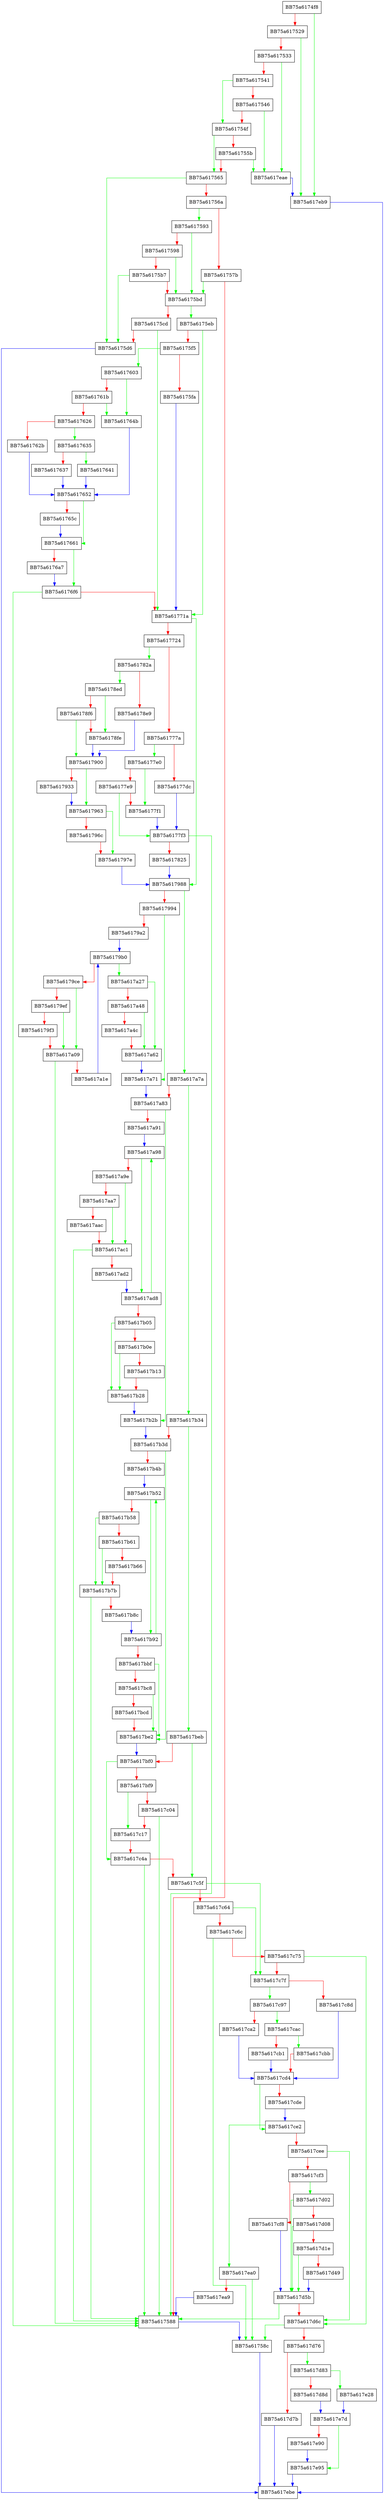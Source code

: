 digraph deflate {
  node [shape="box"];
  graph [splines=ortho];
  BB75a6174f8 -> BB75a617eb9 [color="green"];
  BB75a6174f8 -> BB75a617529 [color="red"];
  BB75a617529 -> BB75a617eb9 [color="green"];
  BB75a617529 -> BB75a617533 [color="red"];
  BB75a617533 -> BB75a617eae [color="green"];
  BB75a617533 -> BB75a617541 [color="red"];
  BB75a617541 -> BB75a61754f [color="green"];
  BB75a617541 -> BB75a617546 [color="red"];
  BB75a617546 -> BB75a617eae [color="green"];
  BB75a617546 -> BB75a61754f [color="red"];
  BB75a61754f -> BB75a617565 [color="green"];
  BB75a61754f -> BB75a61755b [color="red"];
  BB75a61755b -> BB75a617eae [color="green"];
  BB75a61755b -> BB75a617565 [color="red"];
  BB75a617565 -> BB75a6175d6 [color="green"];
  BB75a617565 -> BB75a61756a [color="red"];
  BB75a61756a -> BB75a617593 [color="green"];
  BB75a61756a -> BB75a61757b [color="red"];
  BB75a61757b -> BB75a6175bd [color="green"];
  BB75a61757b -> BB75a617588 [color="red"];
  BB75a617588 -> BB75a61758c [color="blue"];
  BB75a61758c -> BB75a617ebe [color="blue"];
  BB75a617593 -> BB75a6175bd [color="green"];
  BB75a617593 -> BB75a617598 [color="red"];
  BB75a617598 -> BB75a6175bd [color="green"];
  BB75a617598 -> BB75a6175b7 [color="red"];
  BB75a6175b7 -> BB75a6175d6 [color="green"];
  BB75a6175b7 -> BB75a6175bd [color="red"];
  BB75a6175bd -> BB75a6175eb [color="green"];
  BB75a6175bd -> BB75a6175cd [color="red"];
  BB75a6175cd -> BB75a61771a [color="green"];
  BB75a6175cd -> BB75a6175d6 [color="red"];
  BB75a6175d6 -> BB75a617ebe [color="blue"];
  BB75a6175eb -> BB75a61771a [color="green"];
  BB75a6175eb -> BB75a6175f5 [color="red"];
  BB75a6175f5 -> BB75a617603 [color="green"];
  BB75a6175f5 -> BB75a6175fa [color="red"];
  BB75a6175fa -> BB75a61771a [color="blue"];
  BB75a617603 -> BB75a61764b [color="green"];
  BB75a617603 -> BB75a61761b [color="red"];
  BB75a61761b -> BB75a61764b [color="green"];
  BB75a61761b -> BB75a617626 [color="red"];
  BB75a617626 -> BB75a617635 [color="green"];
  BB75a617626 -> BB75a61762b [color="red"];
  BB75a61762b -> BB75a617652 [color="blue"];
  BB75a617635 -> BB75a617641 [color="green"];
  BB75a617635 -> BB75a617637 [color="red"];
  BB75a617637 -> BB75a617652 [color="blue"];
  BB75a617641 -> BB75a617652 [color="blue"];
  BB75a61764b -> BB75a617652 [color="blue"];
  BB75a617652 -> BB75a617661 [color="green"];
  BB75a617652 -> BB75a61765c [color="red"];
  BB75a61765c -> BB75a617661 [color="blue"];
  BB75a617661 -> BB75a6176f6 [color="green"];
  BB75a617661 -> BB75a6176a7 [color="red"];
  BB75a6176a7 -> BB75a6176f6 [color="blue"];
  BB75a6176f6 -> BB75a617588 [color="green"];
  BB75a6176f6 -> BB75a61771a [color="red"];
  BB75a61771a -> BB75a617988 [color="green"];
  BB75a61771a -> BB75a617724 [color="red"];
  BB75a617724 -> BB75a61782a [color="green"];
  BB75a617724 -> BB75a61777a [color="red"];
  BB75a61777a -> BB75a6177e0 [color="green"];
  BB75a61777a -> BB75a6177dc [color="red"];
  BB75a6177dc -> BB75a6177f3 [color="blue"];
  BB75a6177e0 -> BB75a6177f1 [color="green"];
  BB75a6177e0 -> BB75a6177e9 [color="red"];
  BB75a6177e9 -> BB75a6177f3 [color="green"];
  BB75a6177e9 -> BB75a6177f1 [color="red"];
  BB75a6177f1 -> BB75a6177f3 [color="blue"];
  BB75a6177f3 -> BB75a617588 [color="green"];
  BB75a6177f3 -> BB75a617825 [color="red"];
  BB75a617825 -> BB75a617988 [color="blue"];
  BB75a61782a -> BB75a6178ed [color="green"];
  BB75a61782a -> BB75a6178e9 [color="red"];
  BB75a6178e9 -> BB75a617900 [color="blue"];
  BB75a6178ed -> BB75a6178fe [color="green"];
  BB75a6178ed -> BB75a6178f6 [color="red"];
  BB75a6178f6 -> BB75a617900 [color="green"];
  BB75a6178f6 -> BB75a6178fe [color="red"];
  BB75a6178fe -> BB75a617900 [color="blue"];
  BB75a617900 -> BB75a617963 [color="green"];
  BB75a617900 -> BB75a617933 [color="red"];
  BB75a617933 -> BB75a617963 [color="blue"];
  BB75a617963 -> BB75a61797e [color="green"];
  BB75a617963 -> BB75a61796c [color="red"];
  BB75a61796c -> BB75a61797e [color="red"];
  BB75a61797e -> BB75a617988 [color="blue"];
  BB75a617988 -> BB75a617a7a [color="green"];
  BB75a617988 -> BB75a617994 [color="red"];
  BB75a617994 -> BB75a617a71 [color="green"];
  BB75a617994 -> BB75a6179a2 [color="red"];
  BB75a6179a2 -> BB75a6179b0 [color="blue"];
  BB75a6179b0 -> BB75a617a27 [color="green"];
  BB75a6179b0 -> BB75a6179ce [color="red"];
  BB75a6179ce -> BB75a617a09 [color="green"];
  BB75a6179ce -> BB75a6179ef [color="red"];
  BB75a6179ef -> BB75a617a09 [color="green"];
  BB75a6179ef -> BB75a6179f3 [color="red"];
  BB75a6179f3 -> BB75a617a09 [color="red"];
  BB75a617a09 -> BB75a617588 [color="green"];
  BB75a617a09 -> BB75a617a1e [color="red"];
  BB75a617a1e -> BB75a6179b0 [color="blue"];
  BB75a617a27 -> BB75a617a62 [color="green"];
  BB75a617a27 -> BB75a617a48 [color="red"];
  BB75a617a48 -> BB75a617a62 [color="green"];
  BB75a617a48 -> BB75a617a4c [color="red"];
  BB75a617a4c -> BB75a617a62 [color="red"];
  BB75a617a62 -> BB75a617a71 [color="blue"];
  BB75a617a71 -> BB75a617a83 [color="blue"];
  BB75a617a7a -> BB75a617b34 [color="green"];
  BB75a617a7a -> BB75a617a83 [color="red"];
  BB75a617a83 -> BB75a617b2b [color="green"];
  BB75a617a83 -> BB75a617a91 [color="red"];
  BB75a617a91 -> BB75a617a98 [color="blue"];
  BB75a617a98 -> BB75a617ad8 [color="green"];
  BB75a617a98 -> BB75a617a9e [color="red"];
  BB75a617a9e -> BB75a617ac1 [color="green"];
  BB75a617a9e -> BB75a617aa7 [color="red"];
  BB75a617aa7 -> BB75a617ac1 [color="green"];
  BB75a617aa7 -> BB75a617aac [color="red"];
  BB75a617aac -> BB75a617ac1 [color="red"];
  BB75a617ac1 -> BB75a617588 [color="green"];
  BB75a617ac1 -> BB75a617ad2 [color="red"];
  BB75a617ad2 -> BB75a617ad8 [color="blue"];
  BB75a617ad8 -> BB75a617a98 [color="green"];
  BB75a617ad8 -> BB75a617b05 [color="red"];
  BB75a617b05 -> BB75a617b28 [color="green"];
  BB75a617b05 -> BB75a617b0e [color="red"];
  BB75a617b0e -> BB75a617b28 [color="green"];
  BB75a617b0e -> BB75a617b13 [color="red"];
  BB75a617b13 -> BB75a617b28 [color="red"];
  BB75a617b28 -> BB75a617b2b [color="blue"];
  BB75a617b2b -> BB75a617b3d [color="blue"];
  BB75a617b34 -> BB75a617beb [color="green"];
  BB75a617b34 -> BB75a617b3d [color="red"];
  BB75a617b3d -> BB75a617be2 [color="green"];
  BB75a617b3d -> BB75a617b4b [color="red"];
  BB75a617b4b -> BB75a617b52 [color="blue"];
  BB75a617b52 -> BB75a617b92 [color="green"];
  BB75a617b52 -> BB75a617b58 [color="red"];
  BB75a617b58 -> BB75a617b7b [color="green"];
  BB75a617b58 -> BB75a617b61 [color="red"];
  BB75a617b61 -> BB75a617b7b [color="green"];
  BB75a617b61 -> BB75a617b66 [color="red"];
  BB75a617b66 -> BB75a617b7b [color="red"];
  BB75a617b7b -> BB75a617588 [color="green"];
  BB75a617b7b -> BB75a617b8c [color="red"];
  BB75a617b8c -> BB75a617b92 [color="blue"];
  BB75a617b92 -> BB75a617b52 [color="green"];
  BB75a617b92 -> BB75a617bbf [color="red"];
  BB75a617bbf -> BB75a617be2 [color="green"];
  BB75a617bbf -> BB75a617bc8 [color="red"];
  BB75a617bc8 -> BB75a617be2 [color="green"];
  BB75a617bc8 -> BB75a617bcd [color="red"];
  BB75a617bcd -> BB75a617be2 [color="red"];
  BB75a617be2 -> BB75a617bf0 [color="blue"];
  BB75a617beb -> BB75a617c5f [color="green"];
  BB75a617beb -> BB75a617bf0 [color="red"];
  BB75a617bf0 -> BB75a617c4a [color="green"];
  BB75a617bf0 -> BB75a617bf9 [color="red"];
  BB75a617bf9 -> BB75a617c17 [color="green"];
  BB75a617bf9 -> BB75a617c04 [color="red"];
  BB75a617c04 -> BB75a617588 [color="green"];
  BB75a617c04 -> BB75a617c17 [color="red"];
  BB75a617c17 -> BB75a617c4a [color="red"];
  BB75a617c4a -> BB75a617588 [color="green"];
  BB75a617c4a -> BB75a617c5f [color="red"];
  BB75a617c5f -> BB75a617c7f [color="green"];
  BB75a617c5f -> BB75a617c64 [color="red"];
  BB75a617c64 -> BB75a617c7f [color="green"];
  BB75a617c64 -> BB75a617c6c [color="red"];
  BB75a617c6c -> BB75a61758c [color="green"];
  BB75a617c6c -> BB75a617c75 [color="red"];
  BB75a617c75 -> BB75a617d6c [color="green"];
  BB75a617c75 -> BB75a617c7f [color="red"];
  BB75a617c7f -> BB75a617c97 [color="green"];
  BB75a617c7f -> BB75a617c8d [color="red"];
  BB75a617c8d -> BB75a617cd4 [color="blue"];
  BB75a617c97 -> BB75a617cac [color="green"];
  BB75a617c97 -> BB75a617ca2 [color="red"];
  BB75a617ca2 -> BB75a617cd4 [color="blue"];
  BB75a617cac -> BB75a617cbb [color="green"];
  BB75a617cac -> BB75a617cb1 [color="red"];
  BB75a617cb1 -> BB75a617cd4 [color="blue"];
  BB75a617cbb -> BB75a617cd4 [color="red"];
  BB75a617cd4 -> BB75a617ce2 [color="green"];
  BB75a617cd4 -> BB75a617cde [color="red"];
  BB75a617cde -> BB75a617ce2 [color="blue"];
  BB75a617ce2 -> BB75a617ea0 [color="green"];
  BB75a617ce2 -> BB75a617cee [color="red"];
  BB75a617cee -> BB75a617d6c [color="green"];
  BB75a617cee -> BB75a617cf3 [color="red"];
  BB75a617cf3 -> BB75a617d02 [color="green"];
  BB75a617cf3 -> BB75a617cf8 [color="red"];
  BB75a617cf8 -> BB75a617d5b [color="blue"];
  BB75a617d02 -> BB75a617d5b [color="green"];
  BB75a617d02 -> BB75a617d08 [color="red"];
  BB75a617d08 -> BB75a617d5b [color="green"];
  BB75a617d08 -> BB75a617d1e [color="red"];
  BB75a617d1e -> BB75a617d5b [color="green"];
  BB75a617d1e -> BB75a617d49 [color="red"];
  BB75a617d49 -> BB75a617d5b [color="blue"];
  BB75a617d5b -> BB75a617588 [color="green"];
  BB75a617d5b -> BB75a617d6c [color="red"];
  BB75a617d6c -> BB75a61758c [color="green"];
  BB75a617d6c -> BB75a617d76 [color="red"];
  BB75a617d76 -> BB75a617d83 [color="green"];
  BB75a617d76 -> BB75a617d7b [color="red"];
  BB75a617d7b -> BB75a617ebe [color="blue"];
  BB75a617d83 -> BB75a617e28 [color="green"];
  BB75a617d83 -> BB75a617d8d [color="red"];
  BB75a617d8d -> BB75a617e7d [color="blue"];
  BB75a617e28 -> BB75a617e7d [color="blue"];
  BB75a617e7d -> BB75a617e95 [color="green"];
  BB75a617e7d -> BB75a617e90 [color="red"];
  BB75a617e90 -> BB75a617e95 [color="blue"];
  BB75a617e95 -> BB75a617ebe [color="blue"];
  BB75a617ea0 -> BB75a61758c [color="green"];
  BB75a617ea0 -> BB75a617ea9 [color="red"];
  BB75a617ea9 -> BB75a617588 [color="blue"];
  BB75a617eae -> BB75a617eb9 [color="blue"];
  BB75a617eb9 -> BB75a617ebe [color="blue"];
}